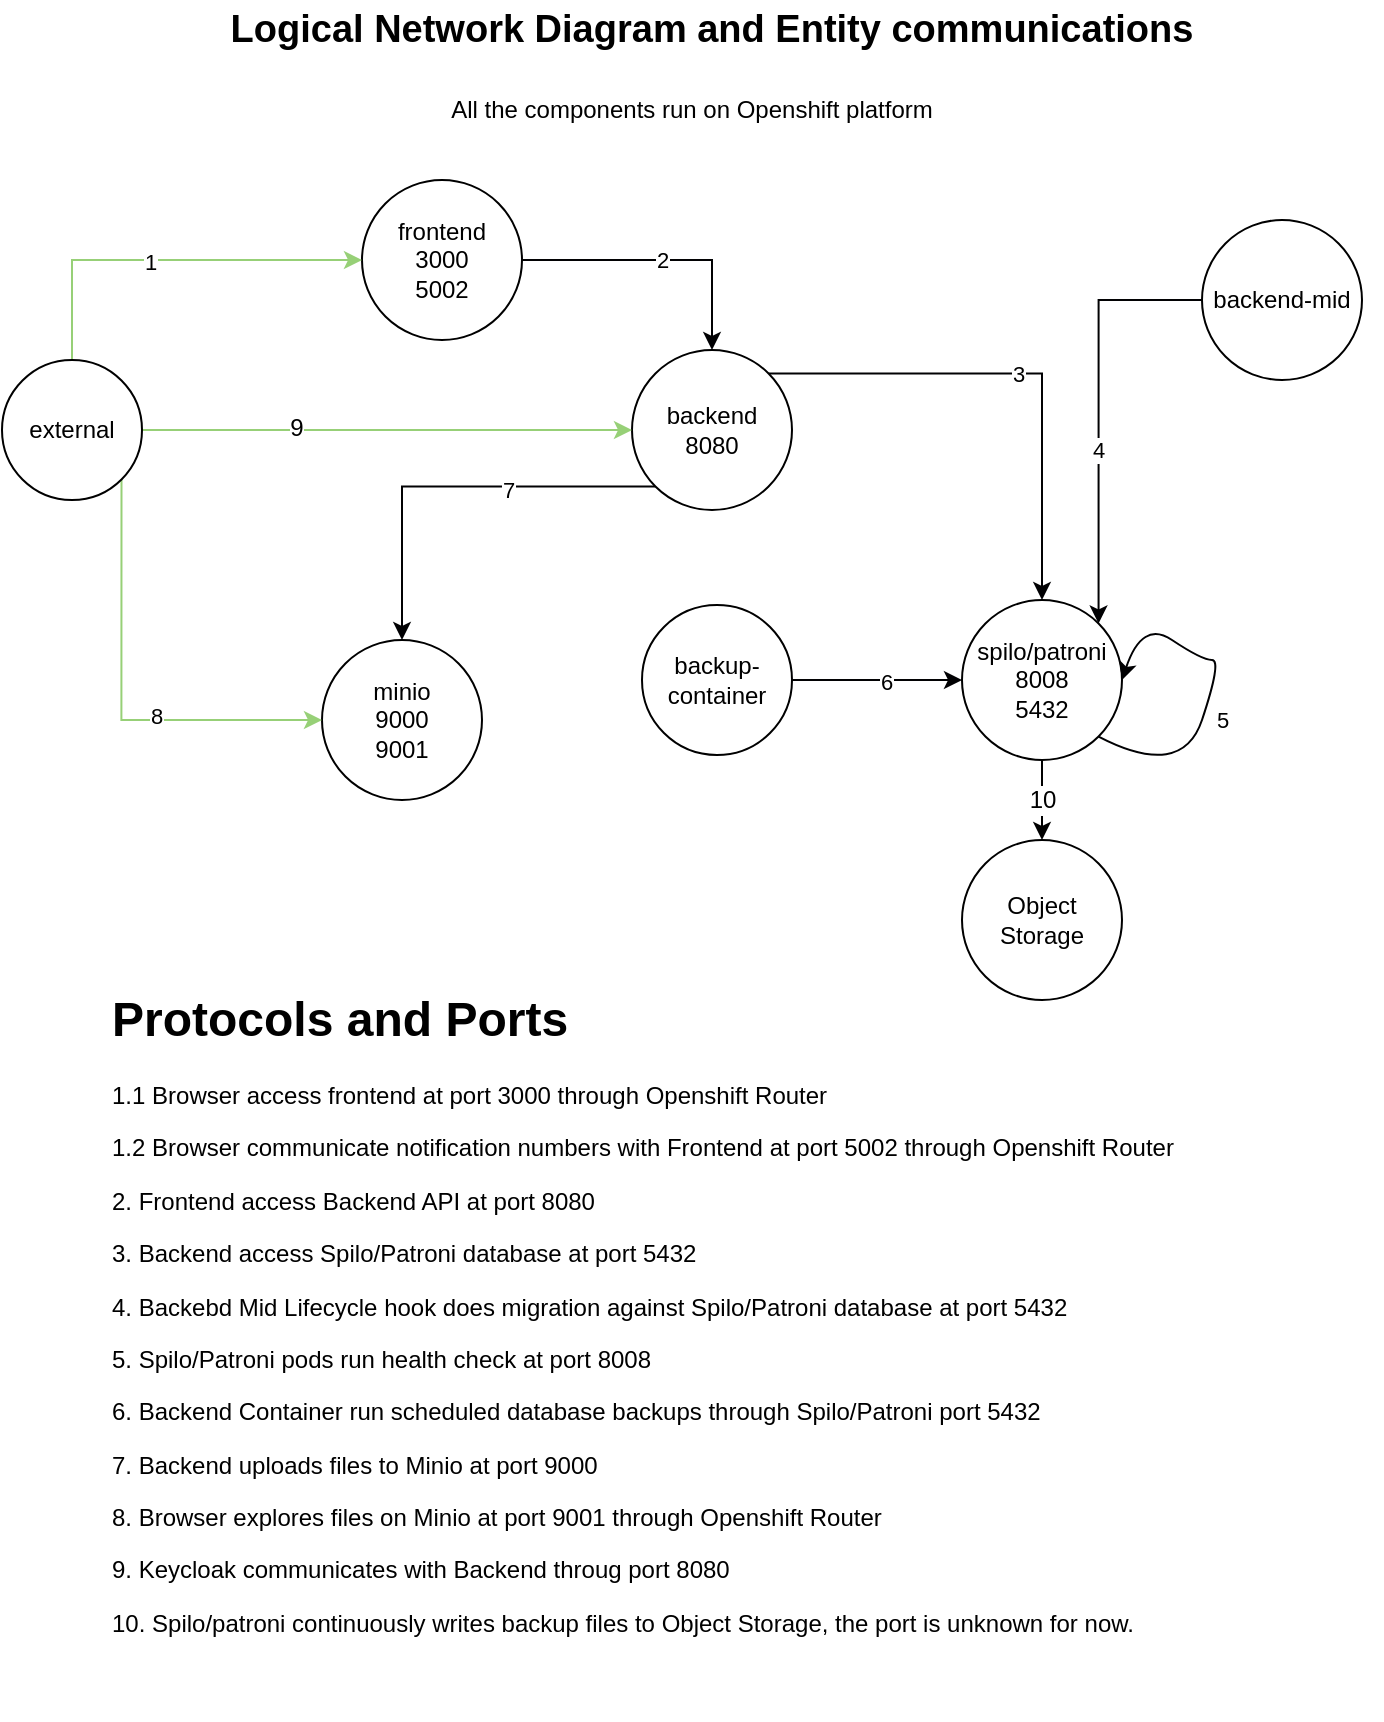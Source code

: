 <mxfile version="17.2.1" type="device"><diagram id="AIra0pvackN1RxZxVPas" name="Page-1"><mxGraphModel dx="1106" dy="1922" grid="1" gridSize="10" guides="1" tooltips="1" connect="1" arrows="1" fold="1" page="1" pageScale="1" pageWidth="850" pageHeight="1100" math="0" shadow="0"><root><mxCell id="0"/><mxCell id="1" parent="0"/><mxCell id="b4ZN2M5RfPYAqQMjHC3d-15" value="2" style="edgeStyle=orthogonalEdgeStyle;rounded=0;orthogonalLoop=1;jettySize=auto;html=1;exitX=1;exitY=0.5;exitDx=0;exitDy=0;strokeColor=#010103;" parent="1" source="b4ZN2M5RfPYAqQMjHC3d-1" target="b4ZN2M5RfPYAqQMjHC3d-3" edge="1"><mxGeometry relative="1" as="geometry"/></mxCell><mxCell id="b4ZN2M5RfPYAqQMjHC3d-1" value="frontend&lt;br&gt;3000&lt;br&gt;5002" style="ellipse;whiteSpace=wrap;html=1;aspect=fixed;" parent="1" vertex="1"><mxGeometry x="210" y="-40" width="80" height="80" as="geometry"/></mxCell><mxCell id="b4ZN2M5RfPYAqQMjHC3d-26" style="edgeStyle=orthogonalEdgeStyle;rounded=0;orthogonalLoop=1;jettySize=auto;html=1;exitX=0;exitY=1;exitDx=0;exitDy=0;strokeColor=#010103;" parent="1" source="b4ZN2M5RfPYAqQMjHC3d-3" target="b4ZN2M5RfPYAqQMjHC3d-13" edge="1"><mxGeometry relative="1" as="geometry"/></mxCell><mxCell id="SsFyiNtlZYK_cE-X0bOL-1" value="7" style="edgeLabel;html=1;align=center;verticalAlign=middle;resizable=0;points=[];" vertex="1" connectable="0" parent="b4ZN2M5RfPYAqQMjHC3d-26"><mxGeometry x="-0.275" y="1" relative="1" as="geometry"><mxPoint as="offset"/></mxGeometry></mxCell><mxCell id="b4ZN2M5RfPYAqQMjHC3d-27" value="3" style="edgeStyle=orthogonalEdgeStyle;rounded=0;orthogonalLoop=1;jettySize=auto;html=1;exitX=1;exitY=0;exitDx=0;exitDy=0;strokeColor=#010103;" parent="1" source="b4ZN2M5RfPYAqQMjHC3d-3" target="b4ZN2M5RfPYAqQMjHC3d-8" edge="1"><mxGeometry relative="1" as="geometry"/></mxCell><mxCell id="b4ZN2M5RfPYAqQMjHC3d-3" value="backend&lt;br&gt;8080" style="ellipse;whiteSpace=wrap;html=1;aspect=fixed;" parent="1" vertex="1"><mxGeometry x="345" y="45" width="80" height="80" as="geometry"/></mxCell><mxCell id="b4ZN2M5RfPYAqQMjHC3d-8" value="spilo/patroni&lt;br&gt;8008&lt;br&gt;5432" style="ellipse;whiteSpace=wrap;html=1;aspect=fixed;" parent="1" vertex="1"><mxGeometry x="510" y="170" width="80" height="80" as="geometry"/></mxCell><mxCell id="DNz0pwb5H6Iw8uUJaAUe-7" style="edgeStyle=orthogonalEdgeStyle;rounded=0;orthogonalLoop=1;jettySize=auto;html=1;entryX=0;entryY=0.5;entryDx=0;entryDy=0;strokeColor=#010103;" parent="1" source="b4ZN2M5RfPYAqQMjHC3d-10" target="b4ZN2M5RfPYAqQMjHC3d-8" edge="1"><mxGeometry relative="1" as="geometry"/></mxCell><mxCell id="SsFyiNtlZYK_cE-X0bOL-9" value="6" style="edgeLabel;html=1;align=center;verticalAlign=middle;resizable=0;points=[];" vertex="1" connectable="0" parent="DNz0pwb5H6Iw8uUJaAUe-7"><mxGeometry x="0.106" y="-1" relative="1" as="geometry"><mxPoint as="offset"/></mxGeometry></mxCell><mxCell id="b4ZN2M5RfPYAqQMjHC3d-10" value="backup-container" style="ellipse;whiteSpace=wrap;html=1;aspect=fixed;" parent="1" vertex="1"><mxGeometry x="350" y="172.5" width="75" height="75" as="geometry"/></mxCell><mxCell id="b4ZN2M5RfPYAqQMjHC3d-13" value="minio&lt;br&gt;9000&lt;br&gt;9001" style="ellipse;whiteSpace=wrap;html=1;aspect=fixed;" parent="1" vertex="1"><mxGeometry x="190" y="190" width="80" height="80" as="geometry"/></mxCell><mxCell id="DNz0pwb5H6Iw8uUJaAUe-1" style="edgeStyle=orthogonalEdgeStyle;rounded=0;orthogonalLoop=1;jettySize=auto;html=1;entryX=0;entryY=0.5;entryDx=0;entryDy=0;strokeColor=#97D077;" parent="1" source="b4ZN2M5RfPYAqQMjHC3d-20" target="b4ZN2M5RfPYAqQMjHC3d-3" edge="1"><mxGeometry relative="1" as="geometry"/></mxCell><mxCell id="SsFyiNtlZYK_cE-X0bOL-16" value="9" style="edgeLabel;html=1;align=center;verticalAlign=middle;resizable=0;points=[];fontSize=12;" vertex="1" connectable="0" parent="DNz0pwb5H6Iw8uUJaAUe-1"><mxGeometry x="-0.371" y="1" relative="1" as="geometry"><mxPoint as="offset"/></mxGeometry></mxCell><mxCell id="DNz0pwb5H6Iw8uUJaAUe-3" style="edgeStyle=orthogonalEdgeStyle;rounded=0;orthogonalLoop=1;jettySize=auto;html=1;exitX=1;exitY=1;exitDx=0;exitDy=0;entryX=0;entryY=0.5;entryDx=0;entryDy=0;strokeColor=#97D077;" parent="1" source="b4ZN2M5RfPYAqQMjHC3d-20" target="b4ZN2M5RfPYAqQMjHC3d-13" edge="1"><mxGeometry relative="1" as="geometry"><Array as="points"><mxPoint x="90" y="230"/></Array></mxGeometry></mxCell><mxCell id="SsFyiNtlZYK_cE-X0bOL-2" value="8" style="edgeLabel;html=1;align=center;verticalAlign=middle;resizable=0;points=[];" vertex="1" connectable="0" parent="DNz0pwb5H6Iw8uUJaAUe-3"><mxGeometry x="0.247" y="2" relative="1" as="geometry"><mxPoint as="offset"/></mxGeometry></mxCell><mxCell id="DNz0pwb5H6Iw8uUJaAUe-6" style="edgeStyle=orthogonalEdgeStyle;rounded=0;orthogonalLoop=1;jettySize=auto;html=1;entryX=0;entryY=0.5;entryDx=0;entryDy=0;strokeColor=#97D077;" parent="1" source="b4ZN2M5RfPYAqQMjHC3d-20" target="b4ZN2M5RfPYAqQMjHC3d-1" edge="1"><mxGeometry relative="1" as="geometry"><Array as="points"><mxPoint x="65"/></Array></mxGeometry></mxCell><mxCell id="SsFyiNtlZYK_cE-X0bOL-10" value="1" style="edgeLabel;html=1;align=center;verticalAlign=middle;resizable=0;points=[];" vertex="1" connectable="0" parent="DNz0pwb5H6Iw8uUJaAUe-6"><mxGeometry x="-0.09" y="-1" relative="1" as="geometry"><mxPoint as="offset"/></mxGeometry></mxCell><mxCell id="b4ZN2M5RfPYAqQMjHC3d-20" value="external" style="ellipse;whiteSpace=wrap;html=1;aspect=fixed;" parent="1" vertex="1"><mxGeometry x="30" y="50" width="70" height="70" as="geometry"/></mxCell><mxCell id="9xZVyRgoyZn5UuLwTAI5-3" value="" style="curved=1;endArrow=classic;html=1;exitX=1;exitY=1;exitDx=0;exitDy=0;entryX=1;entryY=0.5;entryDx=0;entryDy=0;strokeColor=#010103;" parent="1" source="b4ZN2M5RfPYAqQMjHC3d-8" target="b4ZN2M5RfPYAqQMjHC3d-8" edge="1"><mxGeometry width="50" height="50" relative="1" as="geometry"><mxPoint x="590" y="200" as="sourcePoint"/><mxPoint x="560" y="206" as="targetPoint"/><Array as="points"><mxPoint x="620" y="260"/><mxPoint x="640" y="200"/><mxPoint x="630" y="200"/><mxPoint x="600" y="180"/></Array></mxGeometry></mxCell><mxCell id="SsFyiNtlZYK_cE-X0bOL-6" value="5" style="edgeLabel;html=1;align=center;verticalAlign=middle;resizable=0;points=[];" vertex="1" connectable="0" parent="9xZVyRgoyZn5UuLwTAI5-3"><mxGeometry x="-0.126" y="-1" relative="1" as="geometry"><mxPoint x="8" y="3" as="offset"/></mxGeometry></mxCell><mxCell id="jZ5XmgkILTjiQiPbq-w5-3" style="edgeStyle=orthogonalEdgeStyle;rounded=0;orthogonalLoop=1;jettySize=auto;html=1;entryX=1;entryY=0;entryDx=0;entryDy=0;strokeColor=#010103;" parent="1" source="jZ5XmgkILTjiQiPbq-w5-2" target="b4ZN2M5RfPYAqQMjHC3d-8" edge="1"><mxGeometry relative="1" as="geometry"/></mxCell><mxCell id="SsFyiNtlZYK_cE-X0bOL-7" value="4" style="edgeLabel;html=1;align=center;verticalAlign=middle;resizable=0;points=[];" vertex="1" connectable="0" parent="jZ5XmgkILTjiQiPbq-w5-3"><mxGeometry x="0.187" y="-1" relative="1" as="geometry"><mxPoint as="offset"/></mxGeometry></mxCell><mxCell id="jZ5XmgkILTjiQiPbq-w5-2" value="backend-mid" style="ellipse;whiteSpace=wrap;html=1;aspect=fixed;" parent="1" vertex="1"><mxGeometry x="630" y="-20" width="80" height="80" as="geometry"/></mxCell><mxCell id="SsFyiNtlZYK_cE-X0bOL-14" value="&lt;h1&gt;Protocols and Ports&lt;/h1&gt;&lt;p&gt;1.1 Browser access frontend at port 3000 through Openshift Router&lt;/p&gt;&lt;p&gt;1.2 Browser communicate notification numbers with Frontend at port 5002 through Openshift Router&lt;/p&gt;&lt;p&gt;2. Frontend access Backend API at port 8080&lt;/p&gt;&lt;p&gt;3. Backend access Spilo/Patroni database at port 5432&lt;/p&gt;&lt;p&gt;4. Backebd Mid Lifecycle hook does migration against Spilo/Patroni database at port 5432&lt;/p&gt;&lt;p&gt;5. Spilo/Patroni pods run health check at port 8008&lt;/p&gt;&lt;p&gt;6. Backend Container run scheduled database backups through Spilo/Patroni port 5432&lt;/p&gt;&lt;p&gt;7. Backend uploads files to Minio at port 9000&lt;/p&gt;&lt;p&gt;8. Browser explores files on Minio at port 9001 through Openshift Router&lt;/p&gt;&lt;p&gt;9. Keycloak communicates with Backend throug port 8080&lt;/p&gt;&lt;p&gt;10. Spilo/patroni continuously writes backup files to Object Storage, the port is unknown for now.&lt;/p&gt;" style="text;html=1;strokeColor=none;fillColor=none;spacing=5;spacingTop=-20;whiteSpace=wrap;overflow=hidden;rounded=0;" vertex="1" parent="1"><mxGeometry x="80" y="360" width="640" height="370" as="geometry"/></mxCell><mxCell id="SsFyiNtlZYK_cE-X0bOL-15" value="Logical Network Diagram and Entity communications" style="text;html=1;strokeColor=none;fillColor=none;align=center;verticalAlign=middle;whiteSpace=wrap;rounded=0;fontStyle=1;fontSize=19;" vertex="1" parent="1"><mxGeometry x="105" y="-130" width="560" height="30" as="geometry"/></mxCell><mxCell id="SsFyiNtlZYK_cE-X0bOL-17" value="Object Storage" style="ellipse;whiteSpace=wrap;html=1;fontSize=12;" vertex="1" parent="1"><mxGeometry x="510" y="290" width="80" height="80" as="geometry"/></mxCell><mxCell id="SsFyiNtlZYK_cE-X0bOL-18" value="10" style="endArrow=classic;html=1;rounded=0;fontSize=12;entryX=0.5;entryY=0;entryDx=0;entryDy=0;" edge="1" parent="1" source="b4ZN2M5RfPYAqQMjHC3d-8" target="SsFyiNtlZYK_cE-X0bOL-17"><mxGeometry width="50" height="50" relative="1" as="geometry"><mxPoint x="400" y="370" as="sourcePoint"/><mxPoint x="450" y="320" as="targetPoint"/></mxGeometry></mxCell><mxCell id="SsFyiNtlZYK_cE-X0bOL-19" value="All the components run on Openshift platform" style="text;html=1;strokeColor=none;fillColor=none;align=center;verticalAlign=middle;whiteSpace=wrap;rounded=0;fontSize=12;" vertex="1" parent="1"><mxGeometry x="245" y="-90" width="260" height="30" as="geometry"/></mxCell></root></mxGraphModel></diagram></mxfile>